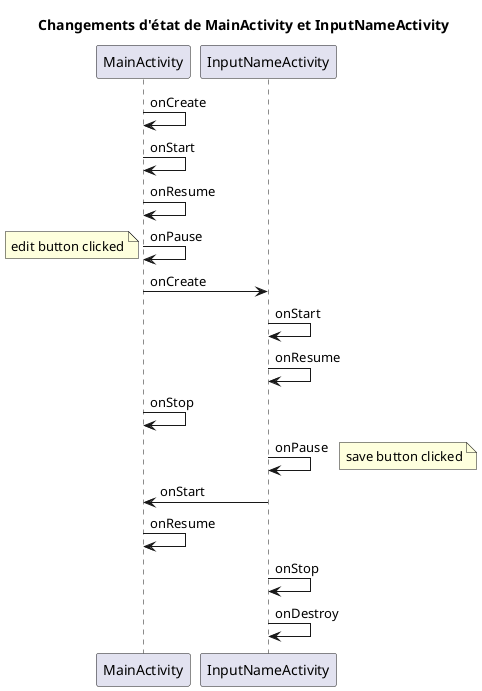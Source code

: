 @startuml
title Changements d'état de MainActivity et InputNameActivity

participant MainActivity
participant InputNameActivity

MainActivity -> MainActivity: onCreate
MainActivity -> MainActivity: onStart
MainActivity -> MainActivity: onResume
MainActivity -> MainActivity: onPause
note bottom: edit button clicked
MainActivity -> InputNameActivity: onCreate
InputNameActivity -> InputNameActivity: onStart
InputNameActivity -> InputNameActivity: onResume
MainActivity -> MainActivity: onStop
InputNameActivity -> InputNameActivity: onPause
note right: save button clicked
InputNameActivity -> MainActivity: onStart
MainActivity -> MainActivity: onResume
InputNameActivity -> InputNameActivity: onStop
InputNameActivity -> InputNameActivity: onDestroy

@enduml
